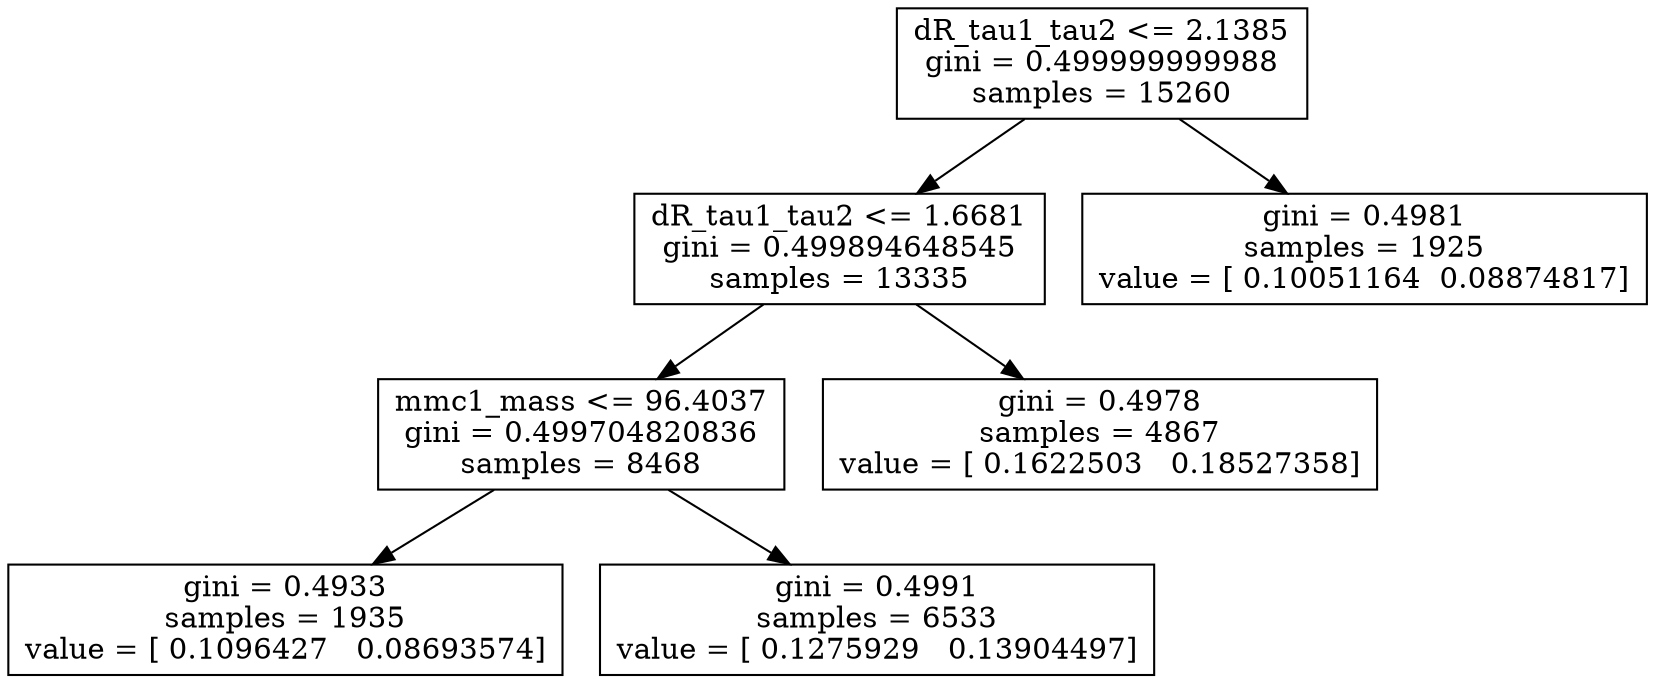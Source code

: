 digraph Tree {
0 [label="dR_tau1_tau2 <= 2.1385\ngini = 0.499999999988\nsamples = 15260", shape="box"] ;
1 [label="dR_tau1_tau2 <= 1.6681\ngini = 0.499894648545\nsamples = 13335", shape="box"] ;
0 -> 1 ;
2 [label="mmc1_mass <= 96.4037\ngini = 0.499704820836\nsamples = 8468", shape="box"] ;
1 -> 2 ;
3 [label="gini = 0.4933\nsamples = 1935\nvalue = [ 0.1096427   0.08693574]", shape="box"] ;
2 -> 3 ;
4 [label="gini = 0.4991\nsamples = 6533\nvalue = [ 0.1275929   0.13904497]", shape="box"] ;
2 -> 4 ;
5 [label="gini = 0.4978\nsamples = 4867\nvalue = [ 0.1622503   0.18527358]", shape="box"] ;
1 -> 5 ;
6 [label="gini = 0.4981\nsamples = 1925\nvalue = [ 0.10051164  0.08874817]", shape="box"] ;
0 -> 6 ;
}